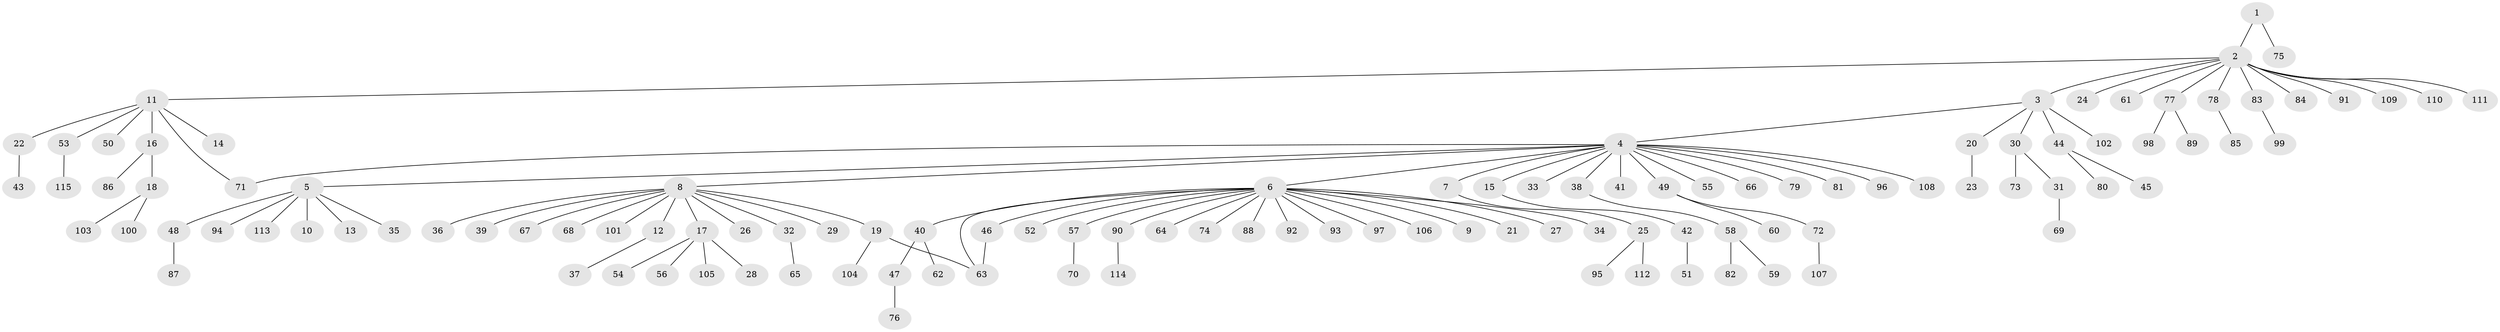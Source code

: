 // Generated by graph-tools (version 1.1) at 2025/47/03/09/25 04:47:09]
// undirected, 115 vertices, 117 edges
graph export_dot {
graph [start="1"]
  node [color=gray90,style=filled];
  1;
  2;
  3;
  4;
  5;
  6;
  7;
  8;
  9;
  10;
  11;
  12;
  13;
  14;
  15;
  16;
  17;
  18;
  19;
  20;
  21;
  22;
  23;
  24;
  25;
  26;
  27;
  28;
  29;
  30;
  31;
  32;
  33;
  34;
  35;
  36;
  37;
  38;
  39;
  40;
  41;
  42;
  43;
  44;
  45;
  46;
  47;
  48;
  49;
  50;
  51;
  52;
  53;
  54;
  55;
  56;
  57;
  58;
  59;
  60;
  61;
  62;
  63;
  64;
  65;
  66;
  67;
  68;
  69;
  70;
  71;
  72;
  73;
  74;
  75;
  76;
  77;
  78;
  79;
  80;
  81;
  82;
  83;
  84;
  85;
  86;
  87;
  88;
  89;
  90;
  91;
  92;
  93;
  94;
  95;
  96;
  97;
  98;
  99;
  100;
  101;
  102;
  103;
  104;
  105;
  106;
  107;
  108;
  109;
  110;
  111;
  112;
  113;
  114;
  115;
  1 -- 2;
  1 -- 75;
  2 -- 3;
  2 -- 11;
  2 -- 24;
  2 -- 61;
  2 -- 77;
  2 -- 78;
  2 -- 83;
  2 -- 84;
  2 -- 91;
  2 -- 109;
  2 -- 110;
  2 -- 111;
  3 -- 4;
  3 -- 20;
  3 -- 30;
  3 -- 44;
  3 -- 102;
  4 -- 5;
  4 -- 6;
  4 -- 7;
  4 -- 8;
  4 -- 15;
  4 -- 33;
  4 -- 38;
  4 -- 41;
  4 -- 49;
  4 -- 55;
  4 -- 66;
  4 -- 71;
  4 -- 79;
  4 -- 81;
  4 -- 96;
  4 -- 108;
  5 -- 10;
  5 -- 13;
  5 -- 35;
  5 -- 48;
  5 -- 94;
  5 -- 113;
  6 -- 9;
  6 -- 21;
  6 -- 27;
  6 -- 34;
  6 -- 40;
  6 -- 46;
  6 -- 52;
  6 -- 57;
  6 -- 63;
  6 -- 64;
  6 -- 74;
  6 -- 88;
  6 -- 90;
  6 -- 92;
  6 -- 93;
  6 -- 97;
  6 -- 106;
  7 -- 25;
  8 -- 12;
  8 -- 17;
  8 -- 19;
  8 -- 26;
  8 -- 29;
  8 -- 32;
  8 -- 36;
  8 -- 39;
  8 -- 67;
  8 -- 68;
  8 -- 101;
  11 -- 14;
  11 -- 16;
  11 -- 22;
  11 -- 50;
  11 -- 53;
  11 -- 71;
  12 -- 37;
  15 -- 42;
  16 -- 18;
  16 -- 86;
  17 -- 28;
  17 -- 54;
  17 -- 56;
  17 -- 105;
  18 -- 100;
  18 -- 103;
  19 -- 63;
  19 -- 104;
  20 -- 23;
  22 -- 43;
  25 -- 95;
  25 -- 112;
  30 -- 31;
  30 -- 73;
  31 -- 69;
  32 -- 65;
  38 -- 58;
  40 -- 47;
  40 -- 62;
  42 -- 51;
  44 -- 45;
  44 -- 80;
  46 -- 63;
  47 -- 76;
  48 -- 87;
  49 -- 60;
  49 -- 72;
  53 -- 115;
  57 -- 70;
  58 -- 59;
  58 -- 82;
  72 -- 107;
  77 -- 89;
  77 -- 98;
  78 -- 85;
  83 -- 99;
  90 -- 114;
}
